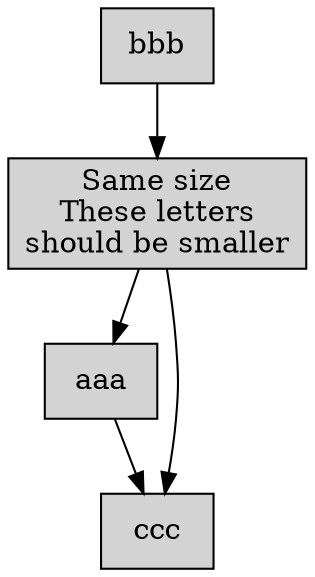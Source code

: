 digraph {
  node [shape=box] ;
  1 [label = "aaa", style = filled];
  2 [label = "bbb", style = filled];
  3 [label = "Same size
These letters
should be smaller", style = filled];
  4 [label = "ccc", style = filled];
  1 ->4;
  2->3;
  3->1;
  3->4;
}
